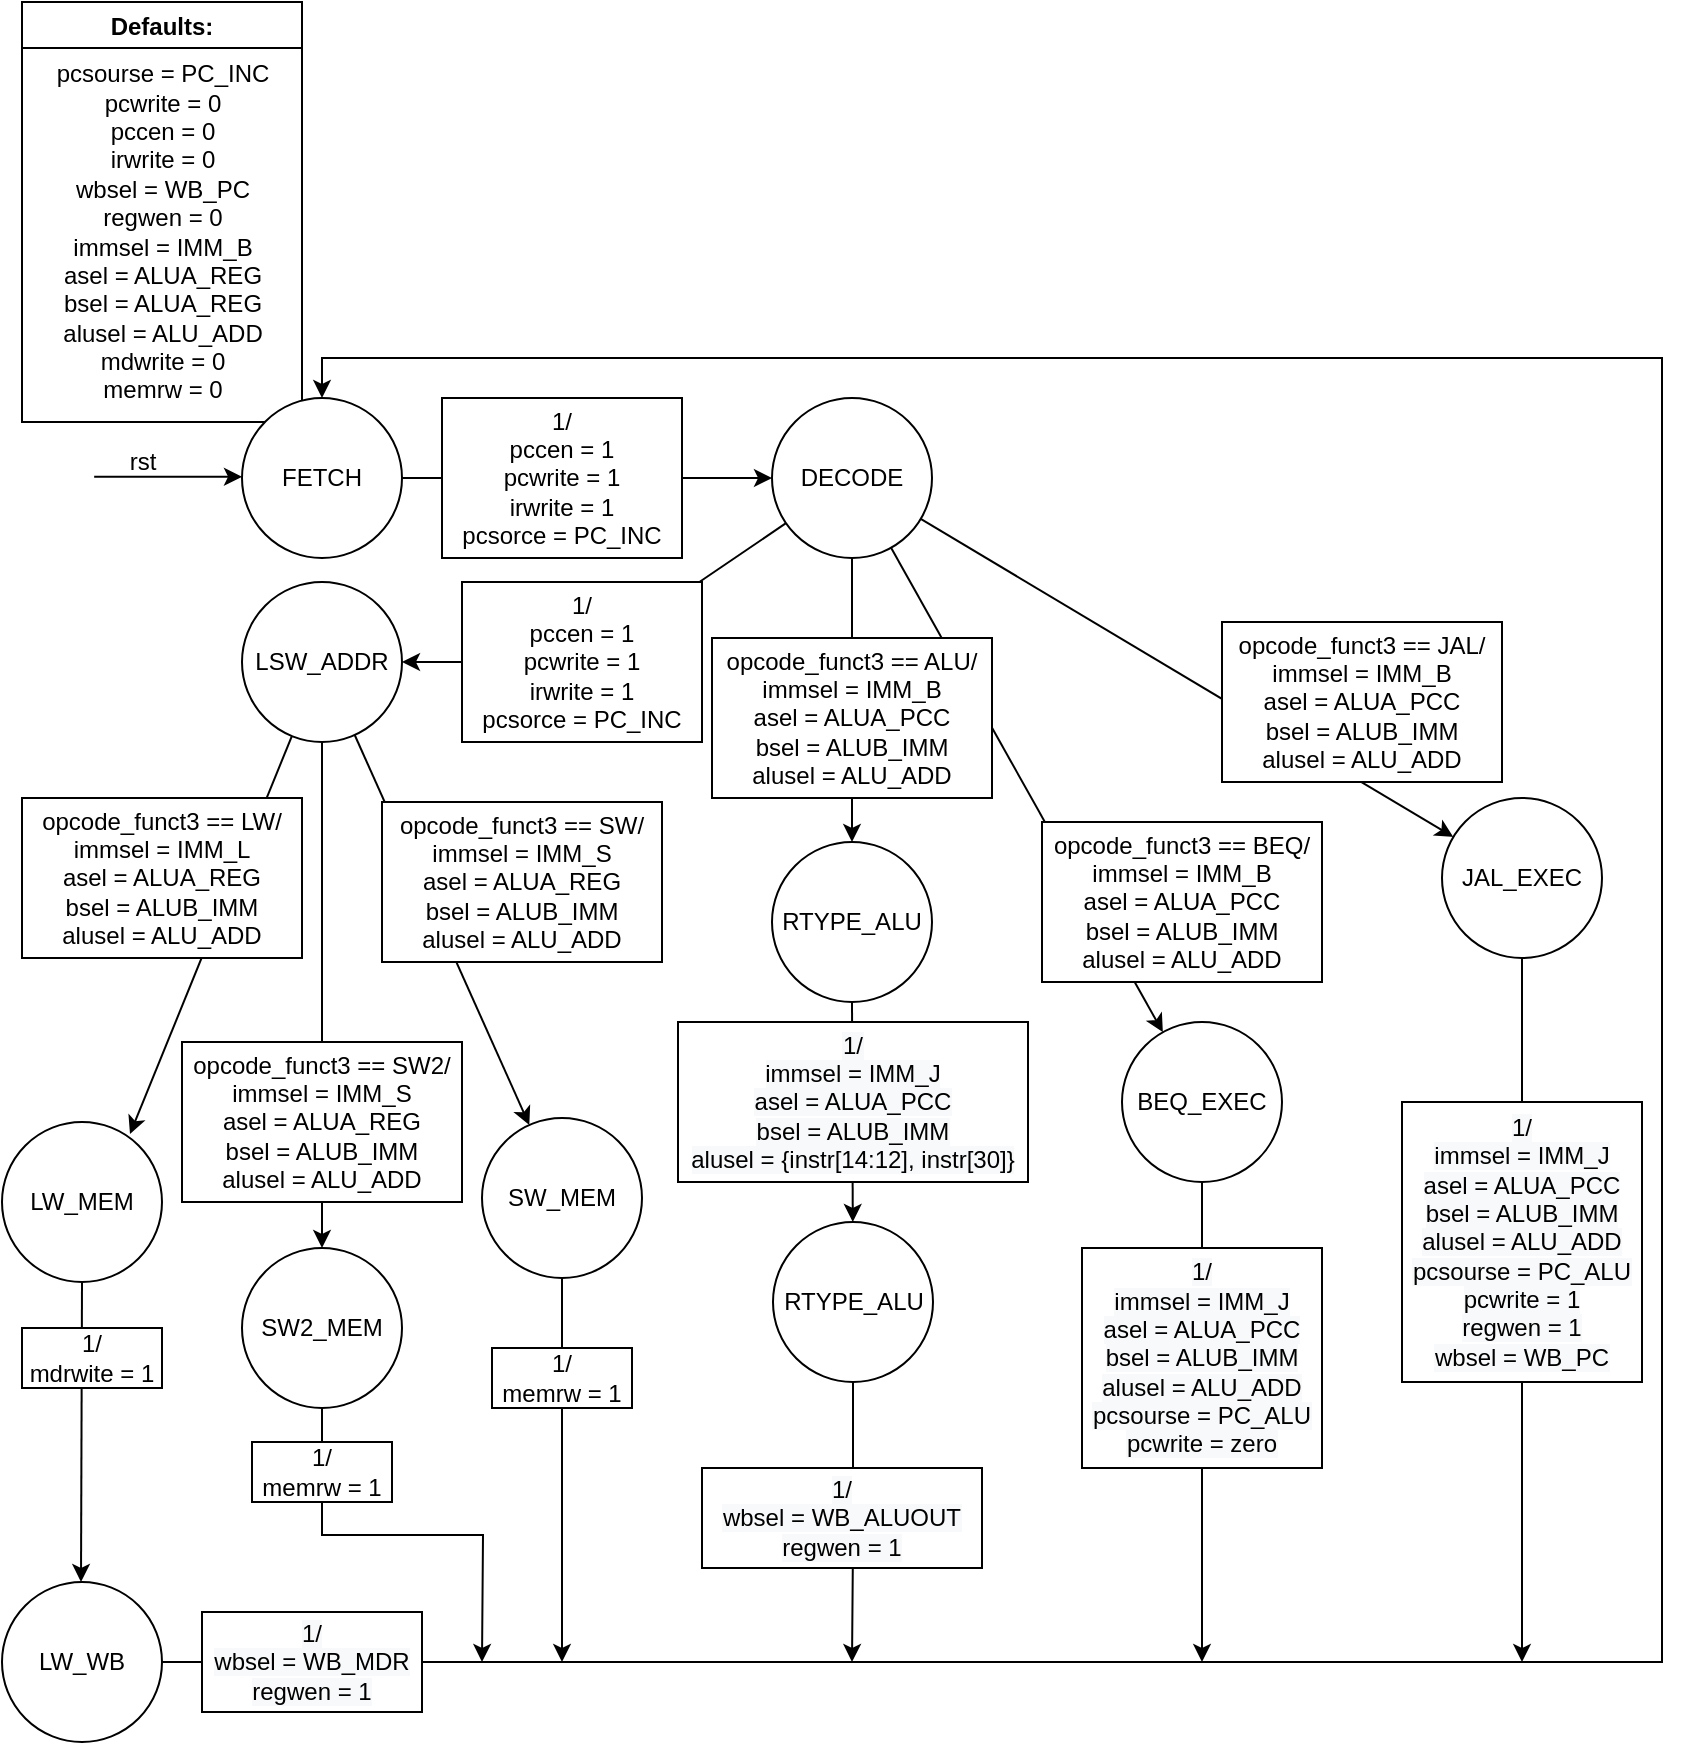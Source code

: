 <mxfile version="16.2.7" type="github">
  <diagram id="kLXhZtNyZ6bGxWgNrm4t" name="Page-1">
    <mxGraphModel dx="782" dy="464" grid="1" gridSize="10" guides="1" tooltips="1" connect="1" arrows="1" fold="1" page="1" pageScale="1" pageWidth="850" pageHeight="1100" math="0" shadow="0">
      <root>
        <mxCell id="0" />
        <mxCell id="1" parent="0" />
        <mxCell id="yJbUnFaplQicAamDzOnw-39" value="Defaults:" style="swimlane;" vertex="1" parent="1">
          <mxGeometry x="10" y="100" width="140" height="210" as="geometry" />
        </mxCell>
        <mxCell id="yJbUnFaplQicAamDzOnw-40" value="pcsourse = PC_INC&lt;br&gt;pcwrite = 0&lt;br&gt;pccen = 0&lt;br&gt;irwrite = 0&lt;br&gt;wbsel = WB_PC&lt;br&gt;regwen = 0&lt;br&gt;immsel = IMM_B&lt;br&gt;asel = ALUA_REG&lt;br&gt;bsel = ALUA_REG&lt;br&gt;alusel = ALU_ADD&lt;br&gt;mdwrite = 0&lt;br&gt;memrw = 0" style="text;html=1;align=center;verticalAlign=middle;resizable=0;points=[];autosize=1;strokeColor=none;fillColor=none;" vertex="1" parent="yJbUnFaplQicAamDzOnw-39">
          <mxGeometry x="10" y="30" width="120" height="170" as="geometry" />
        </mxCell>
        <mxCell id="yJbUnFaplQicAamDzOnw-7" value="" style="edgeStyle=orthogonalEdgeStyle;rounded=0;orthogonalLoop=1;jettySize=auto;html=1;startArrow=none;" edge="1" parent="1" source="yJbUnFaplQicAamDzOnw-42" target="yJbUnFaplQicAamDzOnw-6">
          <mxGeometry relative="1" as="geometry" />
        </mxCell>
        <mxCell id="yJbUnFaplQicAamDzOnw-1" value="FETCH" style="ellipse;whiteSpace=wrap;html=1;aspect=fixed;" vertex="1" parent="1">
          <mxGeometry x="120" y="298" width="80" height="80" as="geometry" />
        </mxCell>
        <mxCell id="yJbUnFaplQicAamDzOnw-11" value="" style="edgeStyle=none;rounded=0;orthogonalLoop=1;jettySize=auto;html=1;startArrow=none;" edge="1" parent="1" source="yJbUnFaplQicAamDzOnw-44" target="yJbUnFaplQicAamDzOnw-10">
          <mxGeometry relative="1" as="geometry" />
        </mxCell>
        <mxCell id="yJbUnFaplQicAamDzOnw-16" value="" style="edgeStyle=none;rounded=0;orthogonalLoop=1;jettySize=auto;html=1;" edge="1" parent="1" source="yJbUnFaplQicAamDzOnw-6" target="yJbUnFaplQicAamDzOnw-15">
          <mxGeometry relative="1" as="geometry" />
        </mxCell>
        <mxCell id="yJbUnFaplQicAamDzOnw-18" value="" style="edgeStyle=none;rounded=0;orthogonalLoop=1;jettySize=auto;html=1;" edge="1" parent="1" source="yJbUnFaplQicAamDzOnw-6" target="yJbUnFaplQicAamDzOnw-17">
          <mxGeometry relative="1" as="geometry" />
        </mxCell>
        <mxCell id="yJbUnFaplQicAamDzOnw-20" value="" style="edgeStyle=none;rounded=0;orthogonalLoop=1;jettySize=auto;html=1;startArrow=none;" edge="1" parent="1" source="yJbUnFaplQicAamDzOnw-46" target="yJbUnFaplQicAamDzOnw-19">
          <mxGeometry relative="1" as="geometry" />
        </mxCell>
        <mxCell id="yJbUnFaplQicAamDzOnw-6" value="DECODE" style="ellipse;whiteSpace=wrap;html=1;aspect=fixed;" vertex="1" parent="1">
          <mxGeometry x="385" y="298" width="80" height="80" as="geometry" />
        </mxCell>
        <mxCell id="yJbUnFaplQicAamDzOnw-22" value="" style="edgeStyle=none;rounded=0;orthogonalLoop=1;jettySize=auto;html=1;" edge="1" parent="1" source="yJbUnFaplQicAamDzOnw-10" target="yJbUnFaplQicAamDzOnw-21">
          <mxGeometry relative="1" as="geometry" />
        </mxCell>
        <mxCell id="yJbUnFaplQicAamDzOnw-24" value="" style="edgeStyle=none;rounded=0;orthogonalLoop=1;jettySize=auto;html=1;" edge="1" parent="1" source="yJbUnFaplQicAamDzOnw-10">
          <mxGeometry relative="1" as="geometry">
            <mxPoint x="64.0" y="666.0" as="targetPoint" />
          </mxGeometry>
        </mxCell>
        <mxCell id="yJbUnFaplQicAamDzOnw-26" value="" style="edgeStyle=none;rounded=0;orthogonalLoop=1;jettySize=auto;html=1;" edge="1" parent="1" source="yJbUnFaplQicAamDzOnw-10" target="yJbUnFaplQicAamDzOnw-25">
          <mxGeometry relative="1" as="geometry" />
        </mxCell>
        <mxCell id="yJbUnFaplQicAamDzOnw-10" value="LSW_ADDR" style="ellipse;whiteSpace=wrap;html=1;aspect=fixed;" vertex="1" parent="1">
          <mxGeometry x="120" y="390" width="80" height="80" as="geometry" />
        </mxCell>
        <mxCell id="yJbUnFaplQicAamDzOnw-36" style="edgeStyle=orthogonalEdgeStyle;rounded=0;orthogonalLoop=1;jettySize=auto;html=1;exitX=0.5;exitY=1;exitDx=0;exitDy=0;" edge="1" parent="1" source="yJbUnFaplQicAamDzOnw-15">
          <mxGeometry relative="1" as="geometry">
            <mxPoint x="760" y="930" as="targetPoint" />
          </mxGeometry>
        </mxCell>
        <mxCell id="yJbUnFaplQicAamDzOnw-15" value="JAL_EXEC" style="ellipse;whiteSpace=wrap;html=1;aspect=fixed;" vertex="1" parent="1">
          <mxGeometry x="720" y="498" width="80" height="80" as="geometry" />
        </mxCell>
        <mxCell id="yJbUnFaplQicAamDzOnw-35" style="edgeStyle=orthogonalEdgeStyle;rounded=0;orthogonalLoop=1;jettySize=auto;html=1;startArrow=none;" edge="1" parent="1" source="yJbUnFaplQicAamDzOnw-51">
          <mxGeometry relative="1" as="geometry">
            <mxPoint x="600" y="930" as="targetPoint" />
          </mxGeometry>
        </mxCell>
        <mxCell id="yJbUnFaplQicAamDzOnw-17" value="BEQ_EXEC" style="ellipse;whiteSpace=wrap;html=1;aspect=fixed;" vertex="1" parent="1">
          <mxGeometry x="560" y="610" width="80" height="80" as="geometry" />
        </mxCell>
        <mxCell id="yJbUnFaplQicAamDzOnw-30" value="" style="edgeStyle=none;rounded=0;orthogonalLoop=1;jettySize=auto;html=1;" edge="1" parent="1" source="yJbUnFaplQicAamDzOnw-19" target="yJbUnFaplQicAamDzOnw-29">
          <mxGeometry relative="1" as="geometry" />
        </mxCell>
        <mxCell id="yJbUnFaplQicAamDzOnw-19" value="RTYPE_ALU" style="ellipse;whiteSpace=wrap;html=1;aspect=fixed;" vertex="1" parent="1">
          <mxGeometry x="385" y="520" width="80" height="80" as="geometry" />
        </mxCell>
        <mxCell id="yJbUnFaplQicAamDzOnw-68" style="edgeStyle=orthogonalEdgeStyle;rounded=0;orthogonalLoop=1;jettySize=auto;html=1;exitX=0.5;exitY=1;exitDx=0;exitDy=0;" edge="1" parent="1" source="yJbUnFaplQicAamDzOnw-21">
          <mxGeometry relative="1" as="geometry">
            <mxPoint x="240" y="930" as="targetPoint" />
          </mxGeometry>
        </mxCell>
        <mxCell id="yJbUnFaplQicAamDzOnw-21" value="SW2_MEM" style="ellipse;whiteSpace=wrap;html=1;aspect=fixed;" vertex="1" parent="1">
          <mxGeometry x="120" y="723" width="80" height="80" as="geometry" />
        </mxCell>
        <mxCell id="yJbUnFaplQicAamDzOnw-28" value="" style="edgeStyle=none;rounded=0;orthogonalLoop=1;jettySize=auto;html=1;exitX=0.5;exitY=1;exitDx=0;exitDy=0;" edge="1" parent="1" source="yJbUnFaplQicAamDzOnw-23">
          <mxGeometry relative="1" as="geometry">
            <mxPoint x="39.5" y="810" as="sourcePoint" />
            <mxPoint x="39.5" y="890" as="targetPoint" />
          </mxGeometry>
        </mxCell>
        <mxCell id="yJbUnFaplQicAamDzOnw-23" value="LW_MEM" style="ellipse;whiteSpace=wrap;html=1;aspect=fixed;" vertex="1" parent="1">
          <mxGeometry y="660" width="80" height="80" as="geometry" />
        </mxCell>
        <mxCell id="yJbUnFaplQicAamDzOnw-33" style="edgeStyle=orthogonalEdgeStyle;rounded=0;orthogonalLoop=1;jettySize=auto;html=1;" edge="1" parent="1" source="yJbUnFaplQicAamDzOnw-25">
          <mxGeometry relative="1" as="geometry">
            <mxPoint x="280" y="930" as="targetPoint" />
          </mxGeometry>
        </mxCell>
        <mxCell id="yJbUnFaplQicAamDzOnw-25" value="SW_MEM" style="ellipse;whiteSpace=wrap;html=1;aspect=fixed;" vertex="1" parent="1">
          <mxGeometry x="240" y="658" width="80" height="80" as="geometry" />
        </mxCell>
        <mxCell id="yJbUnFaplQicAamDzOnw-31" style="edgeStyle=orthogonalEdgeStyle;rounded=0;orthogonalLoop=1;jettySize=auto;html=1;exitX=1;exitY=0.5;exitDx=0;exitDy=0;entryX=0.5;entryY=0;entryDx=0;entryDy=0;" edge="1" parent="1" source="yJbUnFaplQicAamDzOnw-27" target="yJbUnFaplQicAamDzOnw-1">
          <mxGeometry relative="1" as="geometry">
            <mxPoint x="80" y="858" as="sourcePoint" />
            <Array as="points">
              <mxPoint x="830" y="930" />
              <mxPoint x="830" y="278" />
              <mxPoint x="160" y="278" />
            </Array>
          </mxGeometry>
        </mxCell>
        <mxCell id="yJbUnFaplQicAamDzOnw-27" value="LW_WB" style="ellipse;whiteSpace=wrap;html=1;aspect=fixed;" vertex="1" parent="1">
          <mxGeometry y="890" width="80" height="80" as="geometry" />
        </mxCell>
        <mxCell id="yJbUnFaplQicAamDzOnw-34" style="edgeStyle=orthogonalEdgeStyle;rounded=0;orthogonalLoop=1;jettySize=auto;html=1;exitX=0.5;exitY=1;exitDx=0;exitDy=0;" edge="1" parent="1" source="yJbUnFaplQicAamDzOnw-29">
          <mxGeometry relative="1" as="geometry">
            <mxPoint x="425" y="930" as="targetPoint" />
            <Array as="points">
              <mxPoint x="426" y="870" />
              <mxPoint x="425" y="870" />
            </Array>
          </mxGeometry>
        </mxCell>
        <mxCell id="yJbUnFaplQicAamDzOnw-29" value="RTYPE_ALU" style="ellipse;whiteSpace=wrap;html=1;aspect=fixed;" vertex="1" parent="1">
          <mxGeometry x="385.5" y="710" width="80" height="80" as="geometry" />
        </mxCell>
        <mxCell id="yJbUnFaplQicAamDzOnw-37" value="" style="endArrow=classic;html=1;rounded=0;" edge="1" parent="1">
          <mxGeometry width="50" height="50" relative="1" as="geometry">
            <mxPoint x="46.078" y="337.41" as="sourcePoint" />
            <mxPoint x="120" y="337.41" as="targetPoint" />
          </mxGeometry>
        </mxCell>
        <mxCell id="yJbUnFaplQicAamDzOnw-41" value="rst" style="text;html=1;align=center;verticalAlign=middle;resizable=0;points=[];autosize=1;strokeColor=none;fillColor=none;" vertex="1" parent="1">
          <mxGeometry x="55" y="320" width="30" height="20" as="geometry" />
        </mxCell>
        <mxCell id="yJbUnFaplQicAamDzOnw-42" value="1/&lt;br&gt;pccen = 1&lt;br&gt;pcwrite = 1&lt;br&gt;irwrite = 1&lt;br&gt;pcsorce = PC_INC" style="rounded=0;whiteSpace=wrap;html=1;" vertex="1" parent="1">
          <mxGeometry x="220" y="298" width="120" height="80" as="geometry" />
        </mxCell>
        <mxCell id="yJbUnFaplQicAamDzOnw-43" value="" style="edgeStyle=orthogonalEdgeStyle;rounded=0;orthogonalLoop=1;jettySize=auto;html=1;endArrow=none;" edge="1" parent="1" source="yJbUnFaplQicAamDzOnw-1" target="yJbUnFaplQicAamDzOnw-42">
          <mxGeometry relative="1" as="geometry">
            <mxPoint x="200" y="338" as="sourcePoint" />
            <mxPoint x="385" y="338" as="targetPoint" />
          </mxGeometry>
        </mxCell>
        <mxCell id="yJbUnFaplQicAamDzOnw-44" value="1/&lt;br&gt;pccen = 1&lt;br&gt;pcwrite = 1&lt;br&gt;irwrite = 1&lt;br&gt;pcsorce = PC_INC" style="rounded=0;whiteSpace=wrap;html=1;" vertex="1" parent="1">
          <mxGeometry x="230" y="390" width="120" height="80" as="geometry" />
        </mxCell>
        <mxCell id="yJbUnFaplQicAamDzOnw-45" value="" style="edgeStyle=none;rounded=0;orthogonalLoop=1;jettySize=auto;html=1;endArrow=none;" edge="1" parent="1" source="yJbUnFaplQicAamDzOnw-6" target="yJbUnFaplQicAamDzOnw-44">
          <mxGeometry relative="1" as="geometry">
            <mxPoint x="393.016" y="362.022" as="sourcePoint" />
            <mxPoint x="191.928" y="513.904" as="targetPoint" />
          </mxGeometry>
        </mxCell>
        <mxCell id="yJbUnFaplQicAamDzOnw-47" value="opcode_funct3 == JAL/&lt;br&gt;immsel = IMM_B&lt;br&gt;asel = ALUA_PCC&lt;br&gt;bsel = ALUB_IMM&lt;br&gt;alusel = ALU_ADD" style="rounded=0;whiteSpace=wrap;html=1;" vertex="1" parent="1">
          <mxGeometry x="610" y="410" width="140" height="80" as="geometry" />
        </mxCell>
        <mxCell id="yJbUnFaplQicAamDzOnw-46" value="opcode_funct3 == ALU/&lt;br&gt;immsel = IMM_B&lt;br&gt;asel = ALUA_PCC&lt;br&gt;bsel = ALUB_IMM&lt;br&gt;alusel = ALU_ADD" style="rounded=0;whiteSpace=wrap;html=1;" vertex="1" parent="1">
          <mxGeometry x="355" y="418" width="140" height="80" as="geometry" />
        </mxCell>
        <mxCell id="yJbUnFaplQicAamDzOnw-48" value="" style="edgeStyle=none;rounded=0;orthogonalLoop=1;jettySize=auto;html=1;endArrow=none;" edge="1" parent="1" source="yJbUnFaplQicAamDzOnw-6" target="yJbUnFaplQicAamDzOnw-46">
          <mxGeometry relative="1" as="geometry">
            <mxPoint x="425" y="378" as="sourcePoint" />
            <mxPoint x="425" y="600" as="targetPoint" />
          </mxGeometry>
        </mxCell>
        <mxCell id="yJbUnFaplQicAamDzOnw-49" value="opcode_funct3 == BEQ/&lt;br&gt;immsel = IMM_B&lt;br&gt;asel = ALUA_PCC&lt;br&gt;bsel = ALUB_IMM&lt;br&gt;alusel = ALU_ADD" style="rounded=0;whiteSpace=wrap;html=1;" vertex="1" parent="1">
          <mxGeometry x="520" y="510" width="140" height="80" as="geometry" />
        </mxCell>
        <mxCell id="yJbUnFaplQicAamDzOnw-50" value="&lt;span style=&quot;color: rgb(0 , 0 , 0) ; font-family: &amp;#34;helvetica&amp;#34; ; font-size: 12px ; font-style: normal ; font-weight: 400 ; letter-spacing: normal ; text-align: center ; text-indent: 0px ; text-transform: none ; word-spacing: 0px ; background-color: rgb(248 , 249 , 250) ; display: inline ; float: none&quot;&gt;1/&lt;/span&gt;&lt;br style=&quot;color: rgb(0 , 0 , 0) ; font-family: &amp;#34;helvetica&amp;#34; ; font-size: 12px ; font-style: normal ; font-weight: 400 ; letter-spacing: normal ; text-align: center ; text-indent: 0px ; text-transform: none ; word-spacing: 0px ; background-color: rgb(248 , 249 , 250)&quot;&gt;&lt;span style=&quot;color: rgb(0 , 0 , 0) ; font-family: &amp;#34;helvetica&amp;#34; ; font-size: 12px ; font-style: normal ; font-weight: 400 ; letter-spacing: normal ; text-align: center ; text-indent: 0px ; text-transform: none ; word-spacing: 0px ; background-color: rgb(248 , 249 , 250) ; display: inline ; float: none&quot;&gt;immsel = IMM_J&lt;/span&gt;&lt;br style=&quot;color: rgb(0 , 0 , 0) ; font-family: &amp;#34;helvetica&amp;#34; ; font-size: 12px ; font-style: normal ; font-weight: 400 ; letter-spacing: normal ; text-align: center ; text-indent: 0px ; text-transform: none ; word-spacing: 0px ; background-color: rgb(248 , 249 , 250)&quot;&gt;&lt;span style=&quot;color: rgb(0 , 0 , 0) ; font-family: &amp;#34;helvetica&amp;#34; ; font-size: 12px ; font-style: normal ; font-weight: 400 ; letter-spacing: normal ; text-align: center ; text-indent: 0px ; text-transform: none ; word-spacing: 0px ; background-color: rgb(248 , 249 , 250) ; display: inline ; float: none&quot;&gt;asel = ALUA_PCC&lt;/span&gt;&lt;br style=&quot;color: rgb(0 , 0 , 0) ; font-family: &amp;#34;helvetica&amp;#34; ; font-size: 12px ; font-style: normal ; font-weight: 400 ; letter-spacing: normal ; text-align: center ; text-indent: 0px ; text-transform: none ; word-spacing: 0px ; background-color: rgb(248 , 249 , 250)&quot;&gt;&lt;span style=&quot;color: rgb(0 , 0 , 0) ; font-family: &amp;#34;helvetica&amp;#34; ; font-size: 12px ; font-style: normal ; font-weight: 400 ; letter-spacing: normal ; text-align: center ; text-indent: 0px ; text-transform: none ; word-spacing: 0px ; background-color: rgb(248 , 249 , 250) ; display: inline ; float: none&quot;&gt;bsel = ALUB_IMM&lt;/span&gt;&lt;br style=&quot;color: rgb(0 , 0 , 0) ; font-family: &amp;#34;helvetica&amp;#34; ; font-size: 12px ; font-style: normal ; font-weight: 400 ; letter-spacing: normal ; text-align: center ; text-indent: 0px ; text-transform: none ; word-spacing: 0px ; background-color: rgb(248 , 249 , 250)&quot;&gt;&lt;span style=&quot;color: rgb(0 , 0 , 0) ; font-family: &amp;#34;helvetica&amp;#34; ; font-size: 12px ; font-style: normal ; font-weight: 400 ; letter-spacing: normal ; text-align: center ; text-indent: 0px ; text-transform: none ; word-spacing: 0px ; background-color: rgb(248 , 249 , 250) ; display: inline ; float: none&quot;&gt;alusel = ALU_ADD&lt;br&gt;pcsourse = PC_ALU&lt;br&gt;pcwrite = 1&lt;br&gt;regwen = 1&lt;br&gt;wbsel = WB_PC&lt;br&gt;&lt;/span&gt;" style="rounded=0;whiteSpace=wrap;html=1;" vertex="1" parent="1">
          <mxGeometry x="700" y="650" width="120" height="140" as="geometry" />
        </mxCell>
        <mxCell id="yJbUnFaplQicAamDzOnw-51" value="&lt;span style=&quot;color: rgb(0 , 0 , 0) ; font-family: &amp;#34;helvetica&amp;#34; ; font-size: 12px ; font-style: normal ; font-weight: 400 ; letter-spacing: normal ; text-align: center ; text-indent: 0px ; text-transform: none ; word-spacing: 0px ; background-color: rgb(248 , 249 , 250) ; display: inline ; float: none&quot;&gt;1/&lt;/span&gt;&lt;br style=&quot;color: rgb(0 , 0 , 0) ; font-family: &amp;#34;helvetica&amp;#34; ; font-size: 12px ; font-style: normal ; font-weight: 400 ; letter-spacing: normal ; text-align: center ; text-indent: 0px ; text-transform: none ; word-spacing: 0px ; background-color: rgb(248 , 249 , 250)&quot;&gt;&lt;span style=&quot;color: rgb(0 , 0 , 0) ; font-family: &amp;#34;helvetica&amp;#34; ; font-size: 12px ; font-style: normal ; font-weight: 400 ; letter-spacing: normal ; text-align: center ; text-indent: 0px ; text-transform: none ; word-spacing: 0px ; background-color: rgb(248 , 249 , 250) ; display: inline ; float: none&quot;&gt;immsel = IMM_J&lt;/span&gt;&lt;br style=&quot;color: rgb(0 , 0 , 0) ; font-family: &amp;#34;helvetica&amp;#34; ; font-size: 12px ; font-style: normal ; font-weight: 400 ; letter-spacing: normal ; text-align: center ; text-indent: 0px ; text-transform: none ; word-spacing: 0px ; background-color: rgb(248 , 249 , 250)&quot;&gt;&lt;span style=&quot;color: rgb(0 , 0 , 0) ; font-family: &amp;#34;helvetica&amp;#34; ; font-size: 12px ; font-style: normal ; font-weight: 400 ; letter-spacing: normal ; text-align: center ; text-indent: 0px ; text-transform: none ; word-spacing: 0px ; background-color: rgb(248 , 249 , 250) ; display: inline ; float: none&quot;&gt;asel = ALUA_PCC&lt;/span&gt;&lt;br style=&quot;color: rgb(0 , 0 , 0) ; font-family: &amp;#34;helvetica&amp;#34; ; font-size: 12px ; font-style: normal ; font-weight: 400 ; letter-spacing: normal ; text-align: center ; text-indent: 0px ; text-transform: none ; word-spacing: 0px ; background-color: rgb(248 , 249 , 250)&quot;&gt;&lt;span style=&quot;color: rgb(0 , 0 , 0) ; font-family: &amp;#34;helvetica&amp;#34; ; font-size: 12px ; font-style: normal ; font-weight: 400 ; letter-spacing: normal ; text-align: center ; text-indent: 0px ; text-transform: none ; word-spacing: 0px ; background-color: rgb(248 , 249 , 250) ; display: inline ; float: none&quot;&gt;bsel = ALUB_IMM&lt;/span&gt;&lt;br style=&quot;color: rgb(0 , 0 , 0) ; font-family: &amp;#34;helvetica&amp;#34; ; font-size: 12px ; font-style: normal ; font-weight: 400 ; letter-spacing: normal ; text-align: center ; text-indent: 0px ; text-transform: none ; word-spacing: 0px ; background-color: rgb(248 , 249 , 250)&quot;&gt;&lt;span style=&quot;color: rgb(0 , 0 , 0) ; font-family: &amp;#34;helvetica&amp;#34; ; font-size: 12px ; font-style: normal ; font-weight: 400 ; letter-spacing: normal ; text-align: center ; text-indent: 0px ; text-transform: none ; word-spacing: 0px ; background-color: rgb(248 , 249 , 250) ; display: inline ; float: none&quot;&gt;alusel = ALU_ADD&lt;br&gt;pcsourse = PC_ALU&lt;br&gt;pcwrite = zero&lt;br&gt;&lt;/span&gt;" style="rounded=0;whiteSpace=wrap;html=1;" vertex="1" parent="1">
          <mxGeometry x="540" y="723" width="120" height="110" as="geometry" />
        </mxCell>
        <mxCell id="yJbUnFaplQicAamDzOnw-52" value="" style="edgeStyle=orthogonalEdgeStyle;rounded=0;orthogonalLoop=1;jettySize=auto;html=1;endArrow=none;" edge="1" parent="1" source="yJbUnFaplQicAamDzOnw-17" target="yJbUnFaplQicAamDzOnw-51">
          <mxGeometry relative="1" as="geometry">
            <mxPoint x="600" y="858" as="targetPoint" />
            <mxPoint x="600" y="690" as="sourcePoint" />
          </mxGeometry>
        </mxCell>
        <mxCell id="yJbUnFaplQicAamDzOnw-53" value="&lt;span style=&quot;color: rgb(0 , 0 , 0) ; font-family: &amp;#34;helvetica&amp;#34; ; font-size: 12px ; font-style: normal ; font-weight: 400 ; letter-spacing: normal ; text-align: center ; text-indent: 0px ; text-transform: none ; word-spacing: 0px ; background-color: rgb(248 , 249 , 250) ; display: inline ; float: none&quot;&gt;1/&lt;/span&gt;&lt;br style=&quot;color: rgb(0 , 0 , 0) ; font-family: &amp;#34;helvetica&amp;#34; ; font-size: 12px ; font-style: normal ; font-weight: 400 ; letter-spacing: normal ; text-align: center ; text-indent: 0px ; text-transform: none ; word-spacing: 0px ; background-color: rgb(248 , 249 , 250)&quot;&gt;&lt;span style=&quot;color: rgb(0 , 0 , 0) ; font-family: &amp;#34;helvetica&amp;#34; ; font-size: 12px ; font-style: normal ; font-weight: 400 ; letter-spacing: normal ; text-align: center ; text-indent: 0px ; text-transform: none ; word-spacing: 0px ; background-color: rgb(248 , 249 , 250) ; display: inline ; float: none&quot;&gt;immsel = IMM_J&lt;/span&gt;&lt;br style=&quot;color: rgb(0 , 0 , 0) ; font-family: &amp;#34;helvetica&amp;#34; ; font-size: 12px ; font-style: normal ; font-weight: 400 ; letter-spacing: normal ; text-align: center ; text-indent: 0px ; text-transform: none ; word-spacing: 0px ; background-color: rgb(248 , 249 , 250)&quot;&gt;&lt;span style=&quot;color: rgb(0 , 0 , 0) ; font-family: &amp;#34;helvetica&amp;#34; ; font-size: 12px ; font-style: normal ; font-weight: 400 ; letter-spacing: normal ; text-align: center ; text-indent: 0px ; text-transform: none ; word-spacing: 0px ; background-color: rgb(248 , 249 , 250) ; display: inline ; float: none&quot;&gt;asel = ALUA_PCC&lt;/span&gt;&lt;br style=&quot;color: rgb(0 , 0 , 0) ; font-family: &amp;#34;helvetica&amp;#34; ; font-size: 12px ; font-style: normal ; font-weight: 400 ; letter-spacing: normal ; text-align: center ; text-indent: 0px ; text-transform: none ; word-spacing: 0px ; background-color: rgb(248 , 249 , 250)&quot;&gt;&lt;span style=&quot;color: rgb(0 , 0 , 0) ; font-family: &amp;#34;helvetica&amp;#34; ; font-size: 12px ; font-style: normal ; font-weight: 400 ; letter-spacing: normal ; text-align: center ; text-indent: 0px ; text-transform: none ; word-spacing: 0px ; background-color: rgb(248 , 249 , 250) ; display: inline ; float: none&quot;&gt;bsel = ALUB_IMM&lt;/span&gt;&lt;br style=&quot;color: rgb(0 , 0 , 0) ; font-family: &amp;#34;helvetica&amp;#34; ; font-size: 12px ; font-style: normal ; font-weight: 400 ; letter-spacing: normal ; text-align: center ; text-indent: 0px ; text-transform: none ; word-spacing: 0px ; background-color: rgb(248 , 249 , 250)&quot;&gt;&lt;span style=&quot;color: rgb(0 , 0 , 0) ; font-family: &amp;#34;helvetica&amp;#34; ; font-size: 12px ; font-style: normal ; font-weight: 400 ; letter-spacing: normal ; text-align: center ; text-indent: 0px ; text-transform: none ; word-spacing: 0px ; background-color: rgb(248 , 249 , 250) ; display: inline ; float: none&quot;&gt;alusel = {instr[14:12], instr[30]}&lt;br&gt;&lt;/span&gt;" style="rounded=0;whiteSpace=wrap;html=1;" vertex="1" parent="1">
          <mxGeometry x="338" y="610" width="175" height="80" as="geometry" />
        </mxCell>
        <mxCell id="yJbUnFaplQicAamDzOnw-54" value="&lt;span style=&quot;color: rgb(0 , 0 , 0) ; font-family: &amp;#34;helvetica&amp;#34; ; font-size: 12px ; font-style: normal ; font-weight: 400 ; letter-spacing: normal ; text-align: center ; text-indent: 0px ; text-transform: none ; word-spacing: 0px ; background-color: rgb(248 , 249 , 250) ; display: inline ; float: none&quot;&gt;1/&lt;/span&gt;&lt;br style=&quot;color: rgb(0 , 0 , 0) ; font-family: &amp;#34;helvetica&amp;#34; ; font-size: 12px ; font-style: normal ; font-weight: 400 ; letter-spacing: normal ; text-align: center ; text-indent: 0px ; text-transform: none ; word-spacing: 0px ; background-color: rgb(248 , 249 , 250)&quot;&gt;&lt;span style=&quot;color: rgb(0 , 0 , 0) ; font-family: &amp;#34;helvetica&amp;#34; ; font-size: 12px ; font-style: normal ; font-weight: 400 ; letter-spacing: normal ; text-align: center ; text-indent: 0px ; text-transform: none ; word-spacing: 0px ; background-color: rgb(248 , 249 , 250) ; display: inline ; float: none&quot;&gt;wbsel = WB_ALUOUT&lt;br&gt;regwen = 1&lt;br&gt;&lt;/span&gt;" style="rounded=0;whiteSpace=wrap;html=1;" vertex="1" parent="1">
          <mxGeometry x="350" y="833" width="140" height="50" as="geometry" />
        </mxCell>
        <mxCell id="yJbUnFaplQicAamDzOnw-55" value="opcode_funct3 == SW/&lt;br&gt;immsel = IMM_S&lt;br&gt;asel = ALUA_REG&lt;br&gt;bsel = ALUB_IMM&lt;br&gt;alusel = ALU_ADD" style="rounded=0;whiteSpace=wrap;html=1;" vertex="1" parent="1">
          <mxGeometry x="190" y="500" width="140" height="80" as="geometry" />
        </mxCell>
        <mxCell id="yJbUnFaplQicAamDzOnw-56" value="opcode_funct3 == SW2/&lt;br&gt;immsel = IMM_S&lt;br&gt;asel = ALUA_REG&lt;br&gt;bsel = ALUB_IMM&lt;br&gt;alusel = ALU_ADD" style="rounded=0;whiteSpace=wrap;html=1;" vertex="1" parent="1">
          <mxGeometry x="90" y="620" width="140" height="80" as="geometry" />
        </mxCell>
        <mxCell id="yJbUnFaplQicAamDzOnw-57" value="opcode_funct3 == LW/&lt;br&gt;immsel = IMM_L&lt;br&gt;asel = ALUA_REG&lt;br&gt;bsel = ALUB_IMM&lt;br&gt;alusel = ALU_ADD" style="rounded=0;whiteSpace=wrap;html=1;" vertex="1" parent="1">
          <mxGeometry x="10" y="498" width="140" height="80" as="geometry" />
        </mxCell>
        <mxCell id="yJbUnFaplQicAamDzOnw-62" value="1/&lt;br&gt;mdrwite = 1" style="rounded=0;whiteSpace=wrap;html=1;" vertex="1" parent="1">
          <mxGeometry x="10" y="763" width="70" height="30" as="geometry" />
        </mxCell>
        <mxCell id="yJbUnFaplQicAamDzOnw-63" value="1/&lt;br&gt;memrw = 1" style="rounded=0;whiteSpace=wrap;html=1;" vertex="1" parent="1">
          <mxGeometry x="245" y="773" width="70" height="30" as="geometry" />
        </mxCell>
        <mxCell id="yJbUnFaplQicAamDzOnw-64" value="&lt;span style=&quot;color: rgb(0 , 0 , 0) ; font-family: &amp;#34;helvetica&amp;#34; ; font-size: 12px ; font-style: normal ; font-weight: 400 ; letter-spacing: normal ; text-align: center ; text-indent: 0px ; text-transform: none ; word-spacing: 0px ; background-color: rgb(248 , 249 , 250) ; display: inline ; float: none&quot;&gt;1/&lt;/span&gt;&lt;br style=&quot;color: rgb(0 , 0 , 0) ; font-family: &amp;#34;helvetica&amp;#34; ; font-size: 12px ; font-style: normal ; font-weight: 400 ; letter-spacing: normal ; text-align: center ; text-indent: 0px ; text-transform: none ; word-spacing: 0px ; background-color: rgb(248 , 249 , 250)&quot;&gt;&lt;span style=&quot;color: rgb(0 , 0 , 0) ; font-family: &amp;#34;helvetica&amp;#34; ; font-size: 12px ; font-style: normal ; font-weight: 400 ; letter-spacing: normal ; text-align: center ; text-indent: 0px ; text-transform: none ; word-spacing: 0px ; background-color: rgb(248 , 249 , 250) ; display: inline ; float: none&quot;&gt;wbsel = WB_MDR&lt;br&gt;regwen = 1&lt;br&gt;&lt;/span&gt;" style="rounded=0;whiteSpace=wrap;html=1;" vertex="1" parent="1">
          <mxGeometry x="100" y="905" width="110" height="50" as="geometry" />
        </mxCell>
        <mxCell id="yJbUnFaplQicAamDzOnw-61" value="1/&lt;br&gt;memrw = 1" style="rounded=0;whiteSpace=wrap;html=1;" vertex="1" parent="1">
          <mxGeometry x="125" y="820" width="70" height="30" as="geometry" />
        </mxCell>
      </root>
    </mxGraphModel>
  </diagram>
</mxfile>
